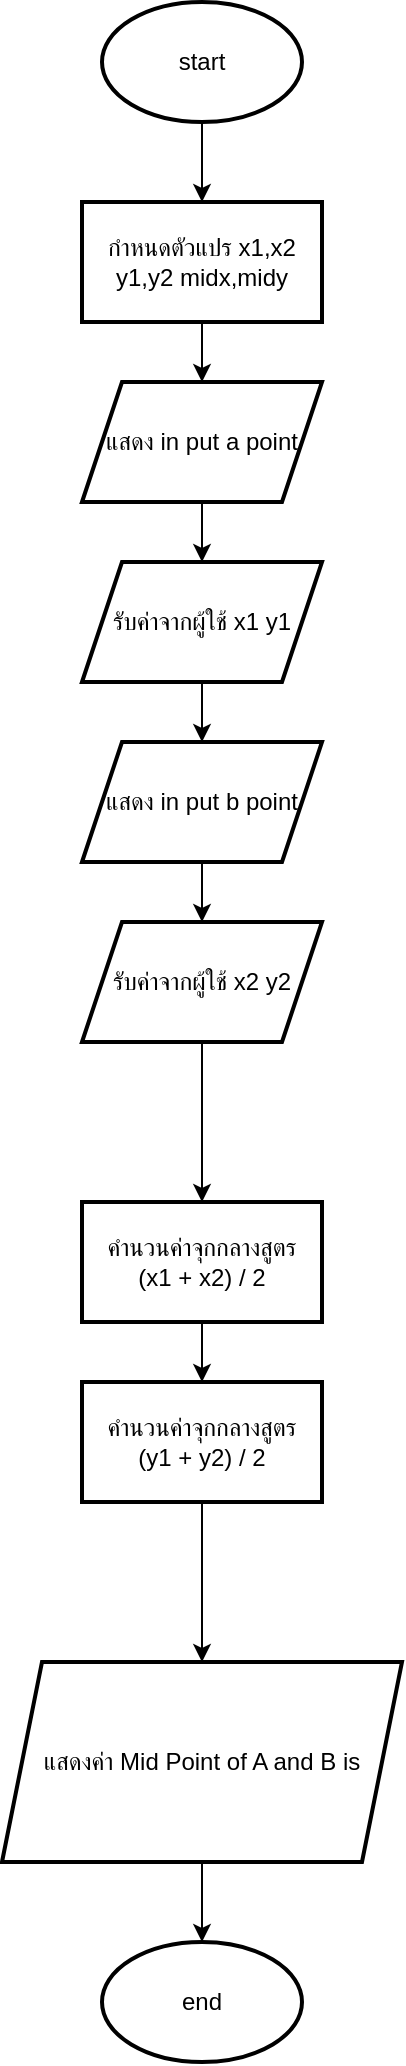 <mxfile version="25.0.1">
  <diagram name="Page-1" id="LKM00lNe5sy2Xs7_TfB4">
    <mxGraphModel dx="965" dy="510" grid="1" gridSize="10" guides="1" tooltips="1" connect="1" arrows="1" fold="1" page="1" pageScale="1" pageWidth="850" pageHeight="1100" math="0" shadow="0">
      <root>
        <mxCell id="0" />
        <mxCell id="1" parent="0" />
        <mxCell id="__S3OjK77hRlp4o364sg-3" value="" style="edgeStyle=orthogonalEdgeStyle;rounded=0;orthogonalLoop=1;jettySize=auto;html=1;" parent="1" source="__S3OjK77hRlp4o364sg-1" target="__S3OjK77hRlp4o364sg-2" edge="1">
          <mxGeometry relative="1" as="geometry" />
        </mxCell>
        <mxCell id="__S3OjK77hRlp4o364sg-1" value="start" style="strokeWidth=2;html=1;shape=mxgraph.flowchart.start_1;whiteSpace=wrap;" parent="1" vertex="1">
          <mxGeometry x="340" y="30" width="100" height="60" as="geometry" />
        </mxCell>
        <mxCell id="__S3OjK77hRlp4o364sg-10" value="" style="edgeStyle=orthogonalEdgeStyle;rounded=0;orthogonalLoop=1;jettySize=auto;html=1;" parent="1" source="__S3OjK77hRlp4o364sg-2" target="__S3OjK77hRlp4o364sg-9" edge="1">
          <mxGeometry relative="1" as="geometry" />
        </mxCell>
        <mxCell id="__S3OjK77hRlp4o364sg-2" value="กำหนดตัวแปร x1,x2&lt;div&gt;y1,y2 midx,midy&lt;/div&gt;" style="whiteSpace=wrap;html=1;strokeWidth=2;" parent="1" vertex="1">
          <mxGeometry x="330" y="130" width="120" height="60" as="geometry" />
        </mxCell>
        <mxCell id="__S3OjK77hRlp4o364sg-17" value="" style="edgeStyle=orthogonalEdgeStyle;rounded=0;orthogonalLoop=1;jettySize=auto;html=1;" parent="1" source="__S3OjK77hRlp4o364sg-4" target="__S3OjK77hRlp4o364sg-16" edge="1">
          <mxGeometry relative="1" as="geometry" />
        </mxCell>
        <mxCell id="__S3OjK77hRlp4o364sg-4" value="รับค่าจากผู้ใช้ x1 y1" style="shape=parallelogram;perimeter=parallelogramPerimeter;whiteSpace=wrap;html=1;fixedSize=1;strokeWidth=2;" parent="1" vertex="1">
          <mxGeometry x="330" y="310" width="120" height="60" as="geometry" />
        </mxCell>
        <mxCell id="__S3OjK77hRlp4o364sg-13" style="edgeStyle=orthogonalEdgeStyle;rounded=0;orthogonalLoop=1;jettySize=auto;html=1;" parent="1" source="__S3OjK77hRlp4o364sg-9" target="__S3OjK77hRlp4o364sg-4" edge="1">
          <mxGeometry relative="1" as="geometry" />
        </mxCell>
        <mxCell id="__S3OjK77hRlp4o364sg-9" value="แสดง in put a point" style="shape=parallelogram;perimeter=parallelogramPerimeter;whiteSpace=wrap;html=1;fixedSize=1;strokeWidth=2;" parent="1" vertex="1">
          <mxGeometry x="330" y="220" width="120" height="60" as="geometry" />
        </mxCell>
        <mxCell id="__S3OjK77hRlp4o364sg-19" value="" style="edgeStyle=orthogonalEdgeStyle;rounded=0;orthogonalLoop=1;jettySize=auto;html=1;" parent="1" source="__S3OjK77hRlp4o364sg-14" target="__S3OjK77hRlp4o364sg-18" edge="1">
          <mxGeometry relative="1" as="geometry" />
        </mxCell>
        <mxCell id="__S3OjK77hRlp4o364sg-14" value="รับค่าจากผู้ใช้ x2 y2" style="shape=parallelogram;perimeter=parallelogramPerimeter;whiteSpace=wrap;html=1;fixedSize=1;strokeWidth=2;" parent="1" vertex="1">
          <mxGeometry x="330" y="490" width="120" height="60" as="geometry" />
        </mxCell>
        <mxCell id="__S3OjK77hRlp4o364sg-15" style="edgeStyle=orthogonalEdgeStyle;rounded=0;orthogonalLoop=1;jettySize=auto;html=1;" parent="1" source="__S3OjK77hRlp4o364sg-16" target="__S3OjK77hRlp4o364sg-14" edge="1">
          <mxGeometry relative="1" as="geometry" />
        </mxCell>
        <mxCell id="__S3OjK77hRlp4o364sg-16" value="แสดง in put b point" style="shape=parallelogram;perimeter=parallelogramPerimeter;whiteSpace=wrap;html=1;fixedSize=1;strokeWidth=2;" parent="1" vertex="1">
          <mxGeometry x="330" y="400" width="120" height="60" as="geometry" />
        </mxCell>
        <mxCell id="__S3OjK77hRlp4o364sg-21" value="" style="edgeStyle=orthogonalEdgeStyle;rounded=0;orthogonalLoop=1;jettySize=auto;html=1;" parent="1" source="__S3OjK77hRlp4o364sg-18" target="__S3OjK77hRlp4o364sg-20" edge="1">
          <mxGeometry relative="1" as="geometry" />
        </mxCell>
        <mxCell id="__S3OjK77hRlp4o364sg-18" value="คำนวนค่าจุกกลางสูตร&lt;div&gt;(x1 + x2) / 2&lt;/div&gt;" style="whiteSpace=wrap;html=1;strokeWidth=2;" parent="1" vertex="1">
          <mxGeometry x="330" y="630" width="120" height="60" as="geometry" />
        </mxCell>
        <mxCell id="__S3OjK77hRlp4o364sg-23" value="" style="edgeStyle=orthogonalEdgeStyle;rounded=0;orthogonalLoop=1;jettySize=auto;html=1;" parent="1" source="__S3OjK77hRlp4o364sg-20" target="__S3OjK77hRlp4o364sg-22" edge="1">
          <mxGeometry relative="1" as="geometry" />
        </mxCell>
        <mxCell id="__S3OjK77hRlp4o364sg-20" value="คำนวนค่าจุกกลางสูตร&lt;div&gt;(y1 + y2) / 2&lt;/div&gt;" style="whiteSpace=wrap;html=1;strokeWidth=2;" parent="1" vertex="1">
          <mxGeometry x="330" y="720" width="120" height="60" as="geometry" />
        </mxCell>
        <mxCell id="__S3OjK77hRlp4o364sg-25" value="" style="edgeStyle=orthogonalEdgeStyle;rounded=0;orthogonalLoop=1;jettySize=auto;html=1;" parent="1" source="__S3OjK77hRlp4o364sg-22" target="__S3OjK77hRlp4o364sg-24" edge="1">
          <mxGeometry relative="1" as="geometry" />
        </mxCell>
        <mxCell id="__S3OjK77hRlp4o364sg-22" value="แสดงค่า Mid Point of A and B is" style="shape=parallelogram;perimeter=parallelogramPerimeter;whiteSpace=wrap;html=1;fixedSize=1;strokeWidth=2;" parent="1" vertex="1">
          <mxGeometry x="290" y="860" width="200" height="100" as="geometry" />
        </mxCell>
        <mxCell id="__S3OjK77hRlp4o364sg-24" value="end" style="strokeWidth=2;html=1;shape=mxgraph.flowchart.start_1;whiteSpace=wrap;" parent="1" vertex="1">
          <mxGeometry x="340" y="1000" width="100" height="60" as="geometry" />
        </mxCell>
      </root>
    </mxGraphModel>
  </diagram>
</mxfile>

